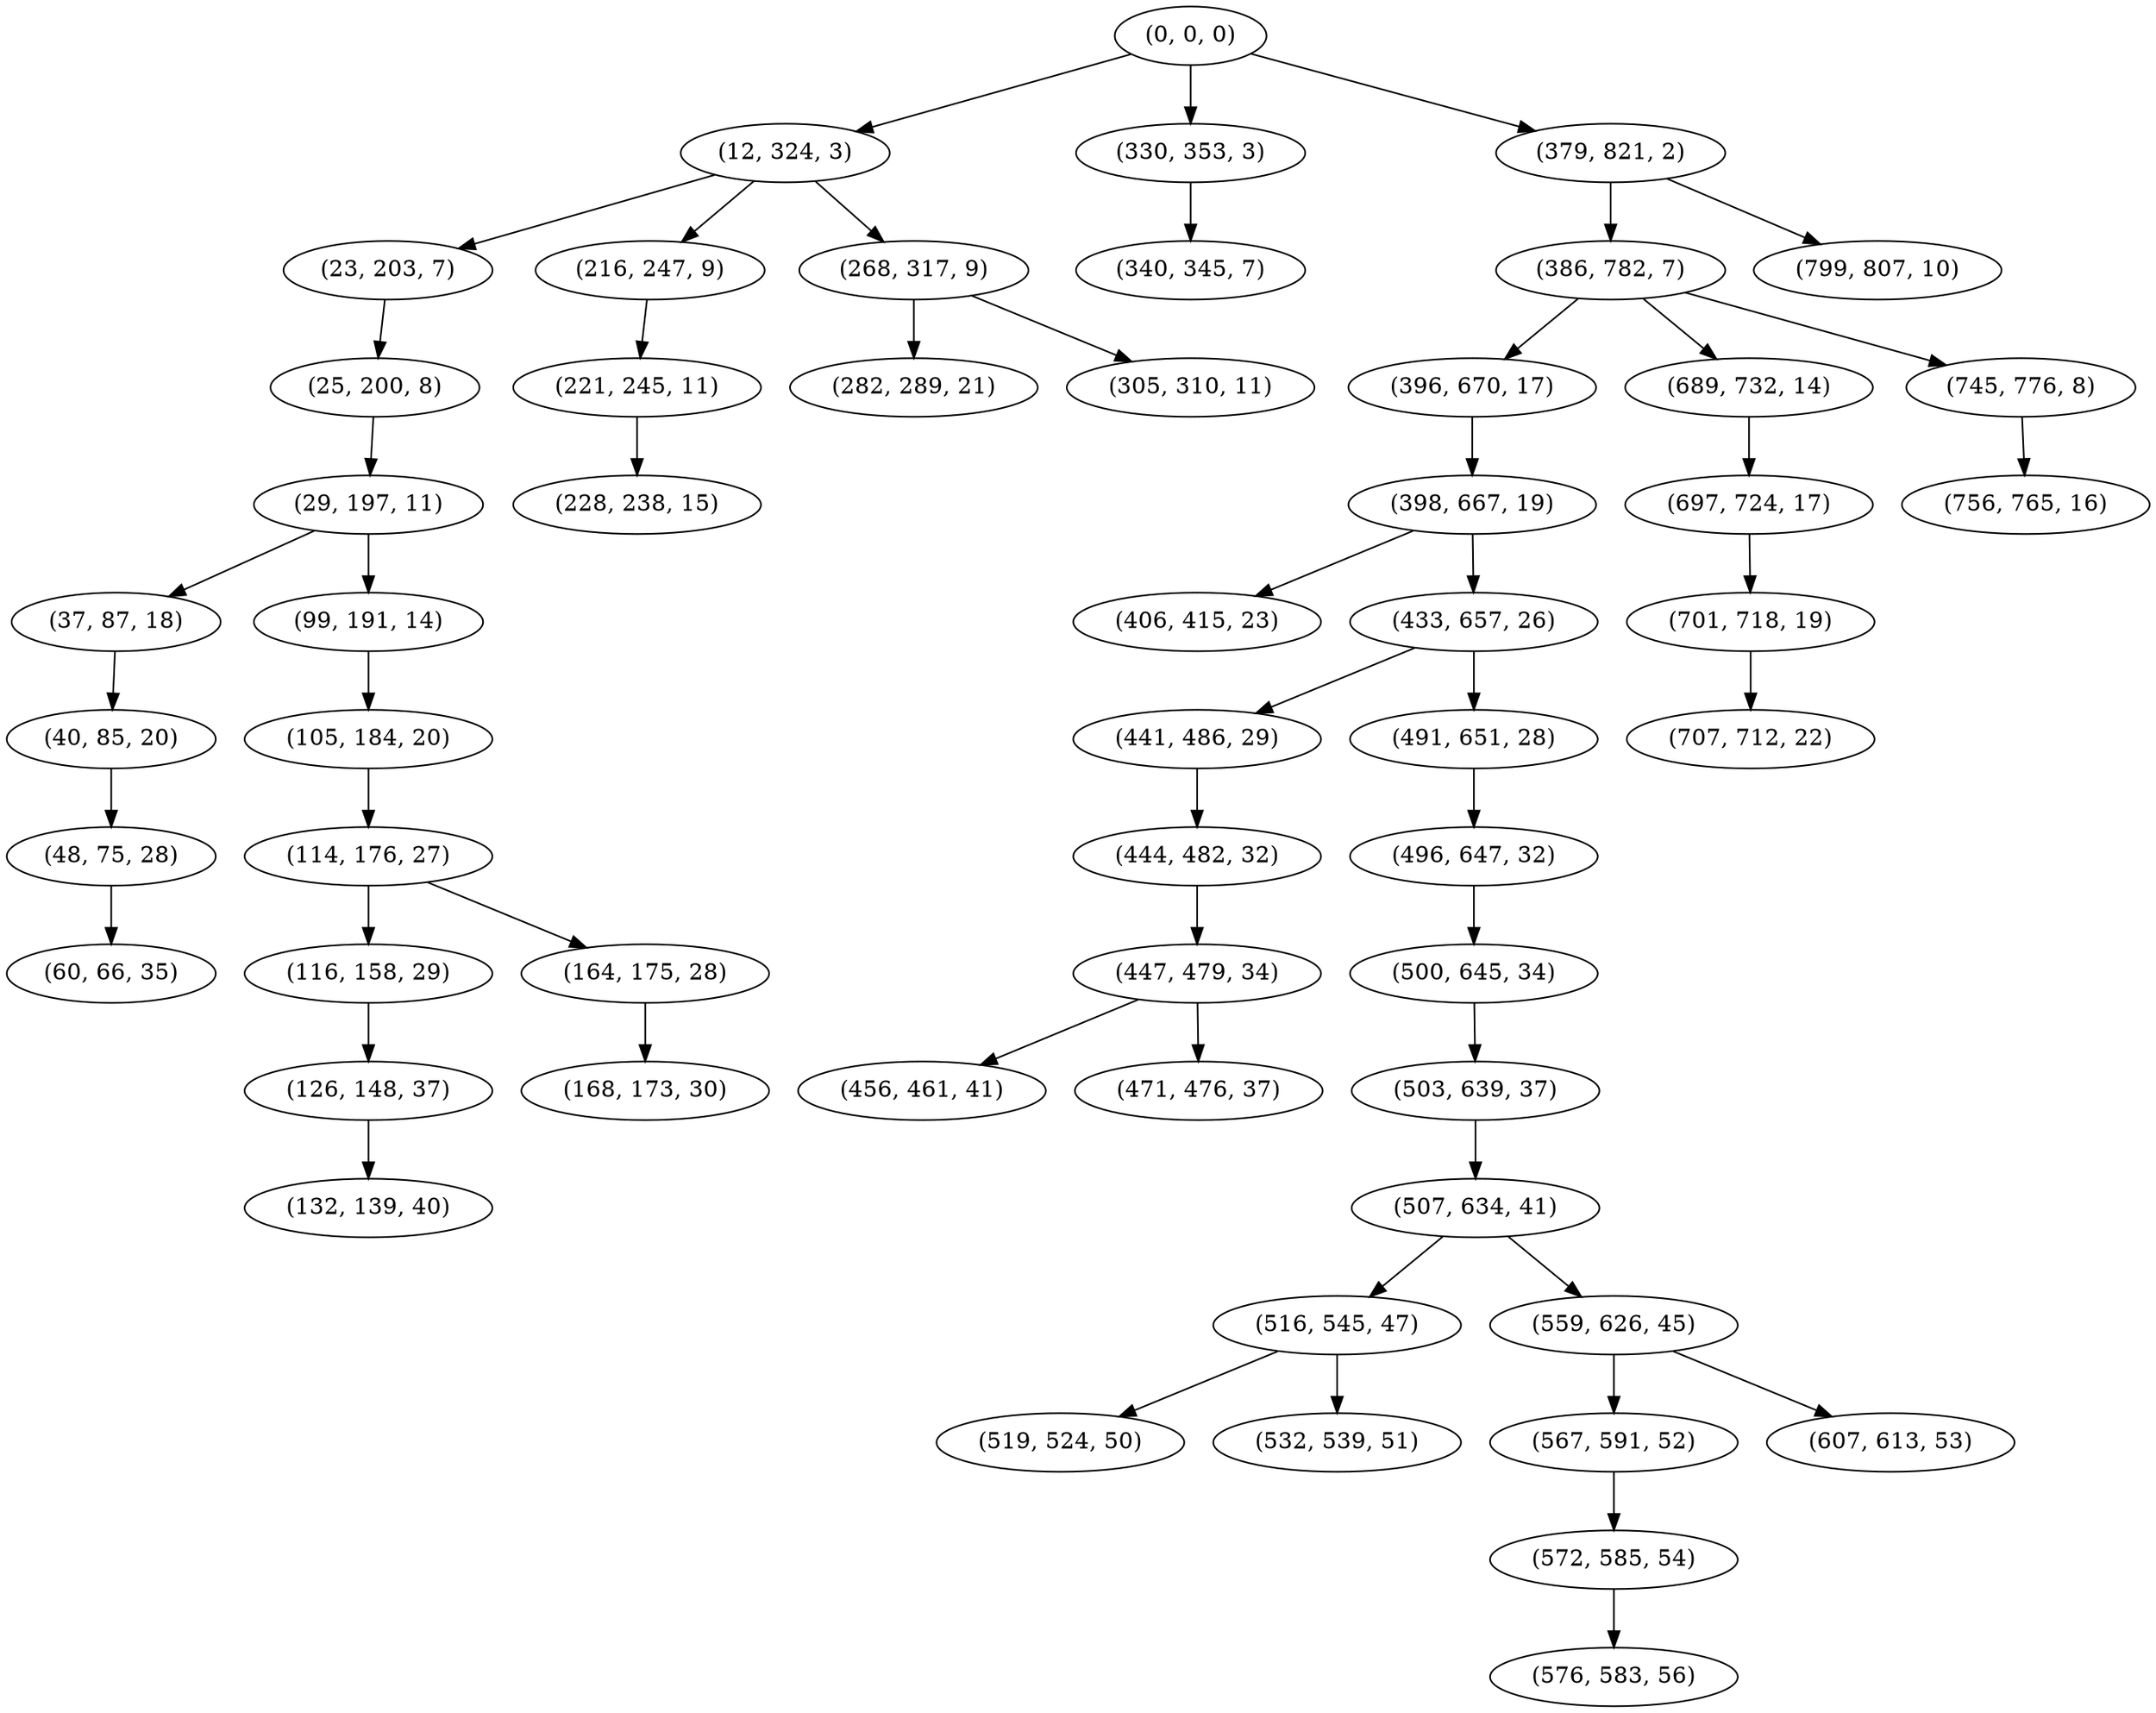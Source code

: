 digraph tree {
    "(0, 0, 0)";
    "(12, 324, 3)";
    "(23, 203, 7)";
    "(25, 200, 8)";
    "(29, 197, 11)";
    "(37, 87, 18)";
    "(40, 85, 20)";
    "(48, 75, 28)";
    "(60, 66, 35)";
    "(99, 191, 14)";
    "(105, 184, 20)";
    "(114, 176, 27)";
    "(116, 158, 29)";
    "(126, 148, 37)";
    "(132, 139, 40)";
    "(164, 175, 28)";
    "(168, 173, 30)";
    "(216, 247, 9)";
    "(221, 245, 11)";
    "(228, 238, 15)";
    "(268, 317, 9)";
    "(282, 289, 21)";
    "(305, 310, 11)";
    "(330, 353, 3)";
    "(340, 345, 7)";
    "(379, 821, 2)";
    "(386, 782, 7)";
    "(396, 670, 17)";
    "(398, 667, 19)";
    "(406, 415, 23)";
    "(433, 657, 26)";
    "(441, 486, 29)";
    "(444, 482, 32)";
    "(447, 479, 34)";
    "(456, 461, 41)";
    "(471, 476, 37)";
    "(491, 651, 28)";
    "(496, 647, 32)";
    "(500, 645, 34)";
    "(503, 639, 37)";
    "(507, 634, 41)";
    "(516, 545, 47)";
    "(519, 524, 50)";
    "(532, 539, 51)";
    "(559, 626, 45)";
    "(567, 591, 52)";
    "(572, 585, 54)";
    "(576, 583, 56)";
    "(607, 613, 53)";
    "(689, 732, 14)";
    "(697, 724, 17)";
    "(701, 718, 19)";
    "(707, 712, 22)";
    "(745, 776, 8)";
    "(756, 765, 16)";
    "(799, 807, 10)";
    "(0, 0, 0)" -> "(12, 324, 3)";
    "(0, 0, 0)" -> "(330, 353, 3)";
    "(0, 0, 0)" -> "(379, 821, 2)";
    "(12, 324, 3)" -> "(23, 203, 7)";
    "(12, 324, 3)" -> "(216, 247, 9)";
    "(12, 324, 3)" -> "(268, 317, 9)";
    "(23, 203, 7)" -> "(25, 200, 8)";
    "(25, 200, 8)" -> "(29, 197, 11)";
    "(29, 197, 11)" -> "(37, 87, 18)";
    "(29, 197, 11)" -> "(99, 191, 14)";
    "(37, 87, 18)" -> "(40, 85, 20)";
    "(40, 85, 20)" -> "(48, 75, 28)";
    "(48, 75, 28)" -> "(60, 66, 35)";
    "(99, 191, 14)" -> "(105, 184, 20)";
    "(105, 184, 20)" -> "(114, 176, 27)";
    "(114, 176, 27)" -> "(116, 158, 29)";
    "(114, 176, 27)" -> "(164, 175, 28)";
    "(116, 158, 29)" -> "(126, 148, 37)";
    "(126, 148, 37)" -> "(132, 139, 40)";
    "(164, 175, 28)" -> "(168, 173, 30)";
    "(216, 247, 9)" -> "(221, 245, 11)";
    "(221, 245, 11)" -> "(228, 238, 15)";
    "(268, 317, 9)" -> "(282, 289, 21)";
    "(268, 317, 9)" -> "(305, 310, 11)";
    "(330, 353, 3)" -> "(340, 345, 7)";
    "(379, 821, 2)" -> "(386, 782, 7)";
    "(379, 821, 2)" -> "(799, 807, 10)";
    "(386, 782, 7)" -> "(396, 670, 17)";
    "(386, 782, 7)" -> "(689, 732, 14)";
    "(386, 782, 7)" -> "(745, 776, 8)";
    "(396, 670, 17)" -> "(398, 667, 19)";
    "(398, 667, 19)" -> "(406, 415, 23)";
    "(398, 667, 19)" -> "(433, 657, 26)";
    "(433, 657, 26)" -> "(441, 486, 29)";
    "(433, 657, 26)" -> "(491, 651, 28)";
    "(441, 486, 29)" -> "(444, 482, 32)";
    "(444, 482, 32)" -> "(447, 479, 34)";
    "(447, 479, 34)" -> "(456, 461, 41)";
    "(447, 479, 34)" -> "(471, 476, 37)";
    "(491, 651, 28)" -> "(496, 647, 32)";
    "(496, 647, 32)" -> "(500, 645, 34)";
    "(500, 645, 34)" -> "(503, 639, 37)";
    "(503, 639, 37)" -> "(507, 634, 41)";
    "(507, 634, 41)" -> "(516, 545, 47)";
    "(507, 634, 41)" -> "(559, 626, 45)";
    "(516, 545, 47)" -> "(519, 524, 50)";
    "(516, 545, 47)" -> "(532, 539, 51)";
    "(559, 626, 45)" -> "(567, 591, 52)";
    "(559, 626, 45)" -> "(607, 613, 53)";
    "(567, 591, 52)" -> "(572, 585, 54)";
    "(572, 585, 54)" -> "(576, 583, 56)";
    "(689, 732, 14)" -> "(697, 724, 17)";
    "(697, 724, 17)" -> "(701, 718, 19)";
    "(701, 718, 19)" -> "(707, 712, 22)";
    "(745, 776, 8)" -> "(756, 765, 16)";
}
